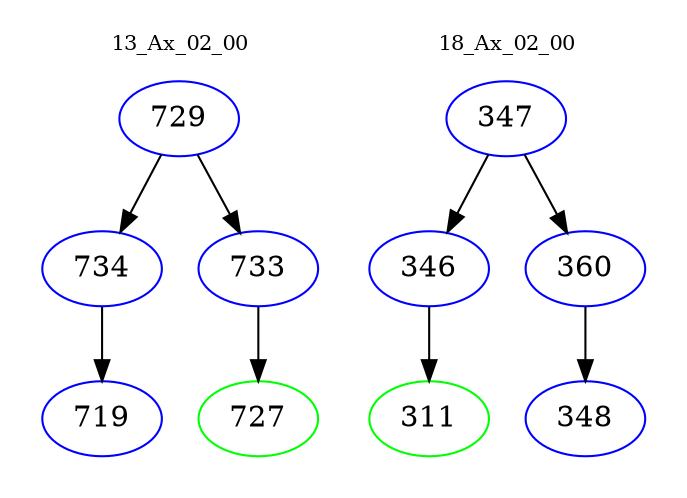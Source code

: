digraph{
subgraph cluster_0 {
color = white
label = "13_Ax_02_00";
fontsize=10;
T0_729 [label="729", color="blue"]
T0_729 -> T0_734 [color="black"]
T0_734 [label="734", color="blue"]
T0_734 -> T0_719 [color="black"]
T0_719 [label="719", color="blue"]
T0_729 -> T0_733 [color="black"]
T0_733 [label="733", color="blue"]
T0_733 -> T0_727 [color="black"]
T0_727 [label="727", color="green"]
}
subgraph cluster_1 {
color = white
label = "18_Ax_02_00";
fontsize=10;
T1_347 [label="347", color="blue"]
T1_347 -> T1_346 [color="black"]
T1_346 [label="346", color="blue"]
T1_346 -> T1_311 [color="black"]
T1_311 [label="311", color="green"]
T1_347 -> T1_360 [color="black"]
T1_360 [label="360", color="blue"]
T1_360 -> T1_348 [color="black"]
T1_348 [label="348", color="blue"]
}
}
